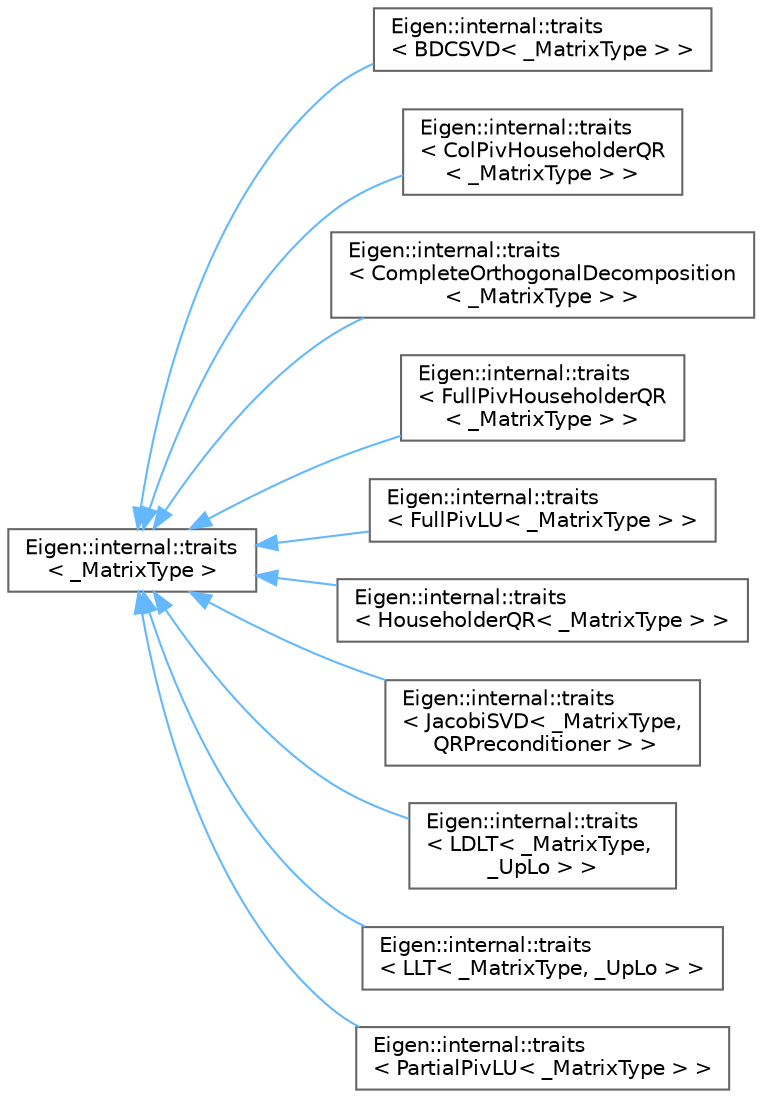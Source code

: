 digraph "Graphical Class Hierarchy"
{
 // LATEX_PDF_SIZE
  bgcolor="transparent";
  edge [fontname=Helvetica,fontsize=10,labelfontname=Helvetica,labelfontsize=10];
  node [fontname=Helvetica,fontsize=10,shape=box,height=0.2,width=0.4];
  rankdir="LR";
  Node0 [id="Node000000",label="Eigen::internal::traits\l\< _MatrixType \>",height=0.2,width=0.4,color="grey40", fillcolor="white", style="filled",URL="$structEigen_1_1internal_1_1traits.html",tooltip=" "];
  Node0 -> Node1 [id="edge1033_Node000000_Node000001",dir="back",color="steelblue1",style="solid",tooltip=" "];
  Node1 [id="Node000001",label="Eigen::internal::traits\l\< BDCSVD\< _MatrixType \> \>",height=0.2,width=0.4,color="grey40", fillcolor="white", style="filled",URL="$structEigen_1_1internal_1_1traits_3_01BDCSVD_3_01__MatrixType_01_4_01_4.html",tooltip=" "];
  Node0 -> Node2 [id="edge1034_Node000000_Node000002",dir="back",color="steelblue1",style="solid",tooltip=" "];
  Node2 [id="Node000002",label="Eigen::internal::traits\l\< ColPivHouseholderQR\l\< _MatrixType \> \>",height=0.2,width=0.4,color="grey40", fillcolor="white", style="filled",URL="$structEigen_1_1internal_1_1traits_3_01ColPivHouseholderQR_3_01__MatrixType_01_4_01_4.html",tooltip=" "];
  Node0 -> Node3 [id="edge1035_Node000000_Node000003",dir="back",color="steelblue1",style="solid",tooltip=" "];
  Node3 [id="Node000003",label="Eigen::internal::traits\l\< CompleteOrthogonalDecomposition\l\< _MatrixType \> \>",height=0.2,width=0.4,color="grey40", fillcolor="white", style="filled",URL="$structEigen_1_1internal_1_1traits_3_01CompleteOrthogonalDecomposition_3_01__MatrixType_01_4_01_4.html",tooltip=" "];
  Node0 -> Node4 [id="edge1036_Node000000_Node000004",dir="back",color="steelblue1",style="solid",tooltip=" "];
  Node4 [id="Node000004",label="Eigen::internal::traits\l\< FullPivHouseholderQR\l\< _MatrixType \> \>",height=0.2,width=0.4,color="grey40", fillcolor="white", style="filled",URL="$structEigen_1_1internal_1_1traits_3_01FullPivHouseholderQR_3_01__MatrixType_01_4_01_4.html",tooltip=" "];
  Node0 -> Node5 [id="edge1037_Node000000_Node000005",dir="back",color="steelblue1",style="solid",tooltip=" "];
  Node5 [id="Node000005",label="Eigen::internal::traits\l\< FullPivLU\< _MatrixType \> \>",height=0.2,width=0.4,color="grey40", fillcolor="white", style="filled",URL="$structEigen_1_1internal_1_1traits_3_01FullPivLU_3_01__MatrixType_01_4_01_4.html",tooltip=" "];
  Node0 -> Node6 [id="edge1038_Node000000_Node000006",dir="back",color="steelblue1",style="solid",tooltip=" "];
  Node6 [id="Node000006",label="Eigen::internal::traits\l\< HouseholderQR\< _MatrixType \> \>",height=0.2,width=0.4,color="grey40", fillcolor="white", style="filled",URL="$structEigen_1_1internal_1_1traits_3_01HouseholderQR_3_01__MatrixType_01_4_01_4.html",tooltip=" "];
  Node0 -> Node7 [id="edge1039_Node000000_Node000007",dir="back",color="steelblue1",style="solid",tooltip=" "];
  Node7 [id="Node000007",label="Eigen::internal::traits\l\< JacobiSVD\< _MatrixType,\l QRPreconditioner \> \>",height=0.2,width=0.4,color="grey40", fillcolor="white", style="filled",URL="$structEigen_1_1internal_1_1traits_3_01JacobiSVD_3_01__MatrixType_00_01QRPreconditioner_01_4_01_4.html",tooltip=" "];
  Node0 -> Node8 [id="edge1040_Node000000_Node000008",dir="back",color="steelblue1",style="solid",tooltip=" "];
  Node8 [id="Node000008",label="Eigen::internal::traits\l\< LDLT\< _MatrixType, \l_UpLo \> \>",height=0.2,width=0.4,color="grey40", fillcolor="white", style="filled",URL="$structEigen_1_1internal_1_1traits_3_01LDLT_3_01__MatrixType_00_01__UpLo_01_4_01_4.html",tooltip=" "];
  Node0 -> Node9 [id="edge1041_Node000000_Node000009",dir="back",color="steelblue1",style="solid",tooltip=" "];
  Node9 [id="Node000009",label="Eigen::internal::traits\l\< LLT\< _MatrixType, _UpLo \> \>",height=0.2,width=0.4,color="grey40", fillcolor="white", style="filled",URL="$structEigen_1_1internal_1_1traits_3_01LLT_3_01__MatrixType_00_01__UpLo_01_4_01_4.html",tooltip=" "];
  Node0 -> Node10 [id="edge1042_Node000000_Node000010",dir="back",color="steelblue1",style="solid",tooltip=" "];
  Node10 [id="Node000010",label="Eigen::internal::traits\l\< PartialPivLU\< _MatrixType \> \>",height=0.2,width=0.4,color="grey40", fillcolor="white", style="filled",URL="$structEigen_1_1internal_1_1traits_3_01PartialPivLU_3_01__MatrixType_01_4_01_4.html",tooltip=" "];
}
